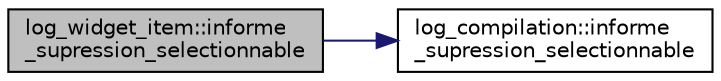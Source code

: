 digraph "log_widget_item::informe_supression_selectionnable"
{
  edge [fontname="Helvetica",fontsize="10",labelfontname="Helvetica",labelfontsize="10"];
  node [fontname="Helvetica",fontsize="10",shape=record];
  rankdir="LR";
  Node5 [label="log_widget_item::informe\l_supression_selectionnable",height=0.2,width=0.4,color="black", fillcolor="grey75", style="filled", fontcolor="black"];
  Node5 -> Node6 [color="midnightblue",fontsize="10",style="solid",fontname="Helvetica"];
  Node6 [label="log_compilation::informe\l_supression_selectionnable",height=0.2,width=0.4,color="black", fillcolor="white", style="filled",URL="$classlog__compilation.html#a11ac51f0e178f74b34f6543651b499b4",tooltip="Fonction appelée lors de la suppression d&#39;un objet. "];
}
